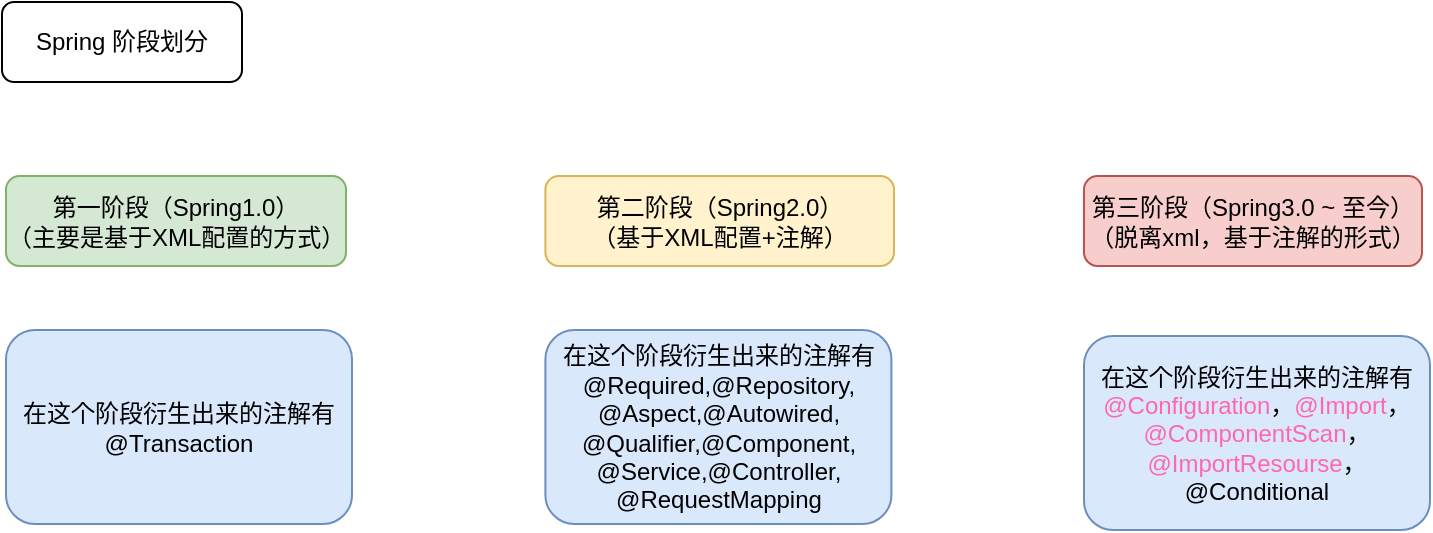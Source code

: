 <mxfile version="28.2.4">
  <diagram name="第 1 页" id="ZmwT_X2YFcdZnKuKyjx4">
    <mxGraphModel dx="1213" dy="730" grid="0" gridSize="10" guides="1" tooltips="1" connect="1" arrows="1" fold="1" page="1" pageScale="1" pageWidth="827" pageHeight="1169" math="0" shadow="0">
      <root>
        <mxCell id="0" />
        <mxCell id="1" parent="0" />
        <mxCell id="9y2OMBUPptEPePD41EP_-1" value="Spring 阶段划分" style="rounded=1;whiteSpace=wrap;html=1;" parent="1" vertex="1">
          <mxGeometry x="71" y="43" width="120" height="40" as="geometry" />
        </mxCell>
        <mxCell id="CRIQ0p4wAAM1cMivIsNs-1" value="第一阶段（Spring1.0）&lt;br&gt;（主要是基于XML配置的方式）" style="rounded=1;whiteSpace=wrap;html=1;container=0;fillColor=#d5e8d4;strokeColor=#82b366;textShadow=0;labelBackgroundColor=none;glass=0;" vertex="1" parent="1">
          <mxGeometry x="73" y="130" width="170" height="45" as="geometry" />
        </mxCell>
        <mxCell id="CRIQ0p4wAAM1cMivIsNs-2" value="第二阶段（Spring2.0）&lt;br&gt;（基于XML配置+注解）" style="rounded=1;whiteSpace=wrap;html=1;container=0;fillColor=#fff2cc;strokeColor=#d6b656;textShadow=0;labelBackgroundColor=none;glass=0;" vertex="1" parent="1">
          <mxGeometry x="342.7" y="130" width="174.3" height="45" as="geometry" />
        </mxCell>
        <mxCell id="CRIQ0p4wAAM1cMivIsNs-3" value="第三阶段（Spring3.0 ~ 至今）&lt;br&gt;（脱离xml，基于注解的形式）" style="rounded=1;whiteSpace=wrap;html=1;container=0;fillColor=#f8cecc;strokeColor=#b85450;textShadow=0;labelBackgroundColor=none;glass=0;" vertex="1" parent="1">
          <mxGeometry x="612" y="130" width="169" height="45" as="geometry" />
        </mxCell>
        <mxCell id="CRIQ0p4wAAM1cMivIsNs-12" value="在这个阶段衍生出来的注解有@Transaction" style="rounded=1;whiteSpace=wrap;html=1;fillColor=#dae8fc;strokeColor=#6c8ebf;textShadow=0;labelBackgroundColor=none;glass=0;" vertex="1" parent="1">
          <mxGeometry x="73" y="207" width="173" height="97" as="geometry" />
        </mxCell>
        <mxCell id="CRIQ0p4wAAM1cMivIsNs-13" value="在这个阶段衍生出来的注解有&lt;br&gt;@Required,@Repository,&lt;div&gt;@Aspect,@Autowired,&lt;/div&gt;&lt;div&gt;@Qualifier,@Component,&lt;/div&gt;&lt;div&gt;@Service,@Controller,&lt;/div&gt;&lt;div&gt;@RequestMapping&lt;/div&gt;" style="rounded=1;whiteSpace=wrap;html=1;fillColor=#dae8fc;strokeColor=#6c8ebf;textShadow=0;labelBackgroundColor=none;glass=0;" vertex="1" parent="1">
          <mxGeometry x="342.7" y="207" width="173" height="97" as="geometry" />
        </mxCell>
        <mxCell id="CRIQ0p4wAAM1cMivIsNs-14" value="在这个阶段衍生出来的注解有&lt;br&gt;&lt;font style=&quot;color: rgb(255, 102, 179);&quot;&gt;@Configuration&lt;/font&gt;，&lt;font style=&quot;color: rgb(255, 102, 179);&quot;&gt;@Import&lt;/font&gt;，&lt;font style=&quot;color: rgb(255, 102, 179);&quot;&gt;@ComponentScan&lt;/font&gt;，&lt;font style=&quot;color: rgb(255, 102, 179);&quot;&gt;@ImportResourse&lt;/font&gt;，@Conditional" style="rounded=1;whiteSpace=wrap;html=1;fillColor=#dae8fc;strokeColor=#6c8ebf;textShadow=0;labelBackgroundColor=none;glass=0;" vertex="1" parent="1">
          <mxGeometry x="612" y="210" width="173" height="97" as="geometry" />
        </mxCell>
      </root>
    </mxGraphModel>
  </diagram>
</mxfile>
